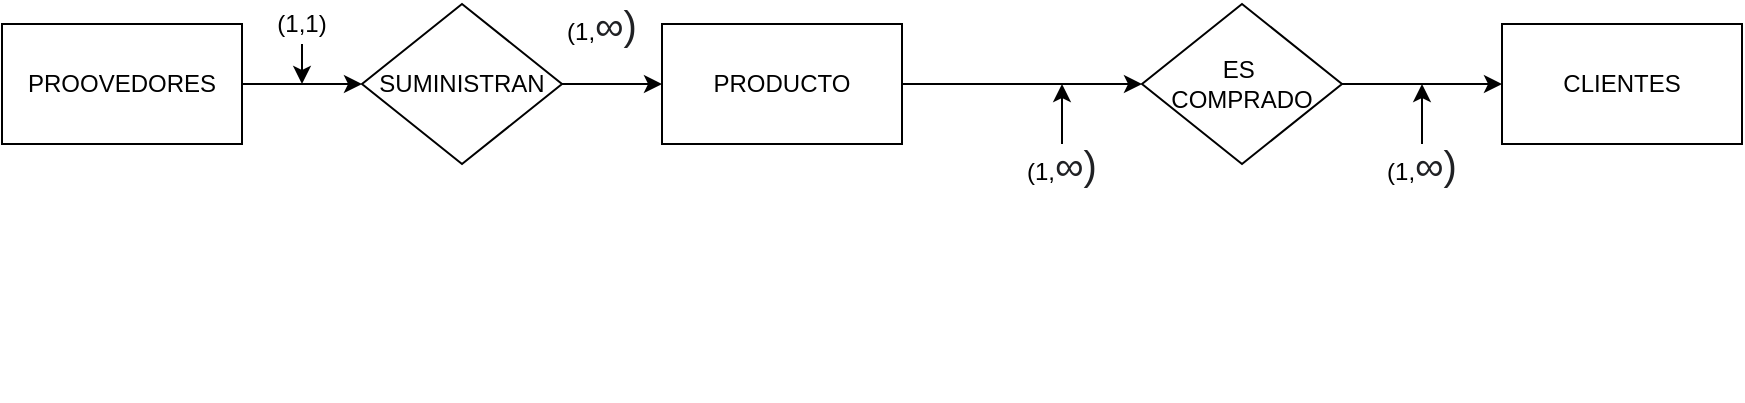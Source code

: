<mxfile version="14.5.1" type="device"><diagram id="TQE_AFQJd09f2bOoq1RY" name="Página-1"><mxGraphModel dx="1092" dy="494" grid="1" gridSize="10" guides="1" tooltips="1" connect="1" arrows="1" fold="1" page="1" pageScale="1" pageWidth="827" pageHeight="1169" math="0" shadow="0"><root><mxCell id="0"/><mxCell id="1" parent="0"/><mxCell id="MUoCbBxHDL-aKRJFmAbf-8" value="" style="edgeStyle=orthogonalEdgeStyle;rounded=0;orthogonalLoop=1;jettySize=auto;html=1;" parent="1" source="MUoCbBxHDL-aKRJFmAbf-1" target="MUoCbBxHDL-aKRJFmAbf-2" edge="1"><mxGeometry relative="1" as="geometry"/></mxCell><mxCell id="MUoCbBxHDL-aKRJFmAbf-1" value="PRODUCTO" style="rounded=0;whiteSpace=wrap;html=1;" parent="1" vertex="1"><mxGeometry x="380" y="260" width="120" height="60" as="geometry"/></mxCell><mxCell id="MUoCbBxHDL-aKRJFmAbf-9" value="" style="edgeStyle=orthogonalEdgeStyle;rounded=0;orthogonalLoop=1;jettySize=auto;html=1;" parent="1" source="MUoCbBxHDL-aKRJFmAbf-2" target="MUoCbBxHDL-aKRJFmAbf-3" edge="1"><mxGeometry relative="1" as="geometry"/></mxCell><mxCell id="MUoCbBxHDL-aKRJFmAbf-2" value="ES&amp;nbsp;&lt;br&gt;COMPRADO" style="rhombus;whiteSpace=wrap;html=1;" parent="1" vertex="1"><mxGeometry x="620" y="250" width="100" height="80" as="geometry"/></mxCell><mxCell id="MUoCbBxHDL-aKRJFmAbf-3" value="CLIENTES" style="rounded=0;whiteSpace=wrap;html=1;" parent="1" vertex="1"><mxGeometry x="800" y="260" width="120" height="60" as="geometry"/></mxCell><mxCell id="MUoCbBxHDL-aKRJFmAbf-7" value="" style="edgeStyle=orthogonalEdgeStyle;rounded=0;orthogonalLoop=1;jettySize=auto;html=1;" parent="1" source="MUoCbBxHDL-aKRJFmAbf-4" target="MUoCbBxHDL-aKRJFmAbf-1" edge="1"><mxGeometry relative="1" as="geometry"/></mxCell><mxCell id="MUoCbBxHDL-aKRJFmAbf-4" value="SUMINISTRAN" style="rhombus;whiteSpace=wrap;html=1;" parent="1" vertex="1"><mxGeometry x="230" y="250" width="100" height="80" as="geometry"/></mxCell><mxCell id="MUoCbBxHDL-aKRJFmAbf-6" value="" style="edgeStyle=orthogonalEdgeStyle;rounded=0;orthogonalLoop=1;jettySize=auto;html=1;" parent="1" source="MUoCbBxHDL-aKRJFmAbf-5" target="MUoCbBxHDL-aKRJFmAbf-4" edge="1"><mxGeometry relative="1" as="geometry"/></mxCell><mxCell id="MUoCbBxHDL-aKRJFmAbf-5" value="PROOVEDORES" style="rounded=0;whiteSpace=wrap;html=1;" parent="1" vertex="1"><mxGeometry x="50" y="260" width="120" height="60" as="geometry"/></mxCell><mxCell id="MUoCbBxHDL-aKRJFmAbf-18" style="edgeStyle=orthogonalEdgeStyle;rounded=0;orthogonalLoop=1;jettySize=auto;html=1;exitX=0.5;exitY=1;exitDx=0;exitDy=0;" parent="1" edge="1"><mxGeometry relative="1" as="geometry"><mxPoint x="110" y="440" as="sourcePoint"/><mxPoint x="110" y="440" as="targetPoint"/></mxGeometry></mxCell><mxCell id="wmpbexbNjac1EINqVEbP-3" style="edgeStyle=orthogonalEdgeStyle;rounded=0;orthogonalLoop=1;jettySize=auto;html=1;exitX=0.5;exitY=1;exitDx=0;exitDy=0;" parent="1" source="wmpbexbNjac1EINqVEbP-1" edge="1"><mxGeometry relative="1" as="geometry"><mxPoint x="200" y="290" as="targetPoint"/></mxGeometry></mxCell><mxCell id="wmpbexbNjac1EINqVEbP-1" value="&lt;div style=&quot;text-align: left&quot;&gt;&lt;span&gt;(1,1)&lt;/span&gt;&lt;/div&gt;" style="text;html=1;strokeColor=none;fillColor=none;align=center;verticalAlign=middle;whiteSpace=wrap;rounded=0;" parent="1" vertex="1"><mxGeometry x="180" y="250" width="40" height="20" as="geometry"/></mxCell><mxCell id="wmpbexbNjac1EINqVEbP-4" value="(1,&lt;span style=&quot;color: rgb(32 , 33 , 36) ; font-family: &amp;#34;google sans&amp;#34; , &amp;#34;arial&amp;#34; , sans-serif ; font-size: 20px ; text-align: left ; background-color: rgb(255 , 255 , 255)&quot;&gt;∞)&lt;/span&gt;" style="text;html=1;strokeColor=none;fillColor=none;align=center;verticalAlign=middle;whiteSpace=wrap;rounded=0;" parent="1" vertex="1"><mxGeometry x="330" y="250" width="40" height="20" as="geometry"/></mxCell><mxCell id="QzTntCuypsMH7y9syzfC-3" style="edgeStyle=orthogonalEdgeStyle;rounded=0;orthogonalLoop=1;jettySize=auto;html=1;exitX=0.5;exitY=0;exitDx=0;exitDy=0;" edge="1" parent="1" source="wmpbexbNjac1EINqVEbP-13"><mxGeometry relative="1" as="geometry"><mxPoint x="760" y="290" as="targetPoint"/></mxGeometry></mxCell><mxCell id="wmpbexbNjac1EINqVEbP-13" value="(1,&lt;span style=&quot;color: rgb(32 , 33 , 36) ; font-family: &amp;#34;google sans&amp;#34; , &amp;#34;arial&amp;#34; , sans-serif ; font-size: 20px ; text-align: left ; background-color: rgb(255 , 255 , 255)&quot;&gt;∞)&lt;/span&gt;" style="text;html=1;strokeColor=none;fillColor=none;align=center;verticalAlign=middle;whiteSpace=wrap;rounded=0;" parent="1" vertex="1"><mxGeometry x="740" y="320" width="40" height="20" as="geometry"/></mxCell><mxCell id="QzTntCuypsMH7y9syzfC-1" style="edgeStyle=orthogonalEdgeStyle;rounded=0;orthogonalLoop=1;jettySize=auto;html=1;exitX=0.5;exitY=0;exitDx=0;exitDy=0;" edge="1" parent="1" source="wmpbexbNjac1EINqVEbP-15"><mxGeometry relative="1" as="geometry"><mxPoint x="580" y="290" as="targetPoint"/></mxGeometry></mxCell><mxCell id="wmpbexbNjac1EINqVEbP-15" value="(1,&lt;span style=&quot;color: rgb(32 , 33 , 36) ; font-family: &amp;#34;google sans&amp;#34; , &amp;#34;arial&amp;#34; , sans-serif ; font-size: 20px ; text-align: left ; background-color: rgb(255 , 255 , 255)&quot;&gt;∞&lt;/span&gt;&lt;span style=&quot;background-color: rgb(255 , 255 , 255) ; color: rgb(32 , 33 , 36) ; font-family: &amp;#34;google sans&amp;#34; , &amp;#34;arial&amp;#34; , sans-serif ; font-size: 20px ; text-align: left&quot;&gt;)&lt;/span&gt;&lt;span style=&quot;color: rgb(32 , 33 , 36) ; font-family: &amp;#34;google sans&amp;#34; , &amp;#34;arial&amp;#34; , sans-serif ; font-size: 20px ; text-align: left ; background-color: rgb(255 , 255 , 255)&quot;&gt;&lt;br&gt;&lt;/span&gt;" style="text;html=1;strokeColor=none;fillColor=none;align=center;verticalAlign=middle;whiteSpace=wrap;rounded=0;" parent="1" vertex="1"><mxGeometry x="560" y="320" width="40" height="20" as="geometry"/></mxCell></root></mxGraphModel></diagram></mxfile>